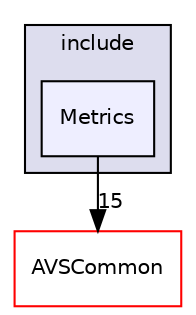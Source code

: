digraph "/workplace/avs-device-sdk/Metrics/UplCalculator/include/Metrics" {
  compound=true
  node [ fontsize="10", fontname="Helvetica"];
  edge [ labelfontsize="10", labelfontname="Helvetica"];
  subgraph clusterdir_d2209ed46b177a7fb26ea98511764ec8 {
    graph [ bgcolor="#ddddee", pencolor="black", label="include" fontname="Helvetica", fontsize="10", URL="dir_d2209ed46b177a7fb26ea98511764ec8.html"]
  dir_a13b0e3a07c750602793d1149d6d15ec [shape=box, label="Metrics", style="filled", fillcolor="#eeeeff", pencolor="black", URL="dir_a13b0e3a07c750602793d1149d6d15ec.html"];
  }
  dir_13e65effb2bde530b17b3d5eefcd0266 [shape=box label="AVSCommon" fillcolor="white" style="filled" color="red" URL="dir_13e65effb2bde530b17b3d5eefcd0266.html"];
  dir_a13b0e3a07c750602793d1149d6d15ec->dir_13e65effb2bde530b17b3d5eefcd0266 [headlabel="15", labeldistance=1.5 headhref="dir_000570_000017.html"];
}
